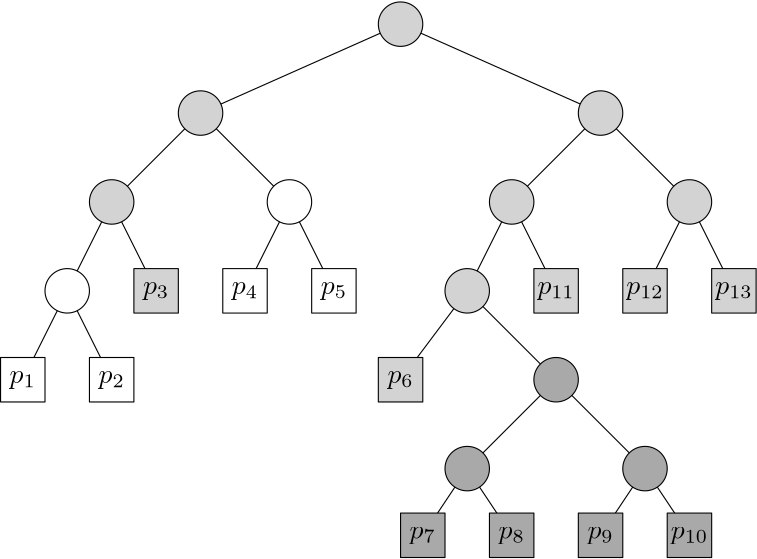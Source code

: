 <?xml version="1.0"?>
<!DOCTYPE ipe SYSTEM "ipe.dtd">
<ipe version="70107" creator="Ipe 7.2.2">
<info created="D:20160621180400" modified="D:20160621184859"/>
<ipestyle name="basic">
<symbol name="arrow/arc(spx)">
<path stroke="sym-stroke" fill="sym-stroke" pen="sym-pen">
0 0 m
-1 0.333 l
-1 -0.333 l
h
</path>
</symbol>
<symbol name="arrow/farc(spx)">
<path stroke="sym-stroke" fill="white" pen="sym-pen">
0 0 m
-1 0.333 l
-1 -0.333 l
h
</path>
</symbol>
<symbol name="arrow/ptarc(spx)">
<path stroke="sym-stroke" fill="sym-stroke" pen="sym-pen">
0 0 m
-1 0.333 l
-0.8 0 l
-1 -0.333 l
h
</path>
</symbol>
<symbol name="arrow/fptarc(spx)">
<path stroke="sym-stroke" fill="white" pen="sym-pen">
0 0 m
-1 0.333 l
-0.8 0 l
-1 -0.333 l
h
</path>
</symbol>
<symbol name="mark/circle(sx)" transformations="translations">
<path fill="sym-stroke">
0.6 0 0 0.6 0 0 e
0.4 0 0 0.4 0 0 e
</path>
</symbol>
<symbol name="mark/disk(sx)" transformations="translations">
<path fill="sym-stroke">
0.6 0 0 0.6 0 0 e
</path>
</symbol>
<symbol name="mark/fdisk(sfx)" transformations="translations">
<group>
<path fill="sym-fill">
0.5 0 0 0.5 0 0 e
</path>
<path fill="sym-stroke" fillrule="eofill">
0.6 0 0 0.6 0 0 e
0.4 0 0 0.4 0 0 e
</path>
</group>
</symbol>
<symbol name="mark/box(sx)" transformations="translations">
<path fill="sym-stroke" fillrule="eofill">
-0.6 -0.6 m
0.6 -0.6 l
0.6 0.6 l
-0.6 0.6 l
h
-0.4 -0.4 m
0.4 -0.4 l
0.4 0.4 l
-0.4 0.4 l
h
</path>
</symbol>
<symbol name="mark/square(sx)" transformations="translations">
<path fill="sym-stroke">
-0.6 -0.6 m
0.6 -0.6 l
0.6 0.6 l
-0.6 0.6 l
h
</path>
</symbol>
<symbol name="mark/fsquare(sfx)" transformations="translations">
<group>
<path fill="sym-fill">
-0.5 -0.5 m
0.5 -0.5 l
0.5 0.5 l
-0.5 0.5 l
h
</path>
<path fill="sym-stroke" fillrule="eofill">
-0.6 -0.6 m
0.6 -0.6 l
0.6 0.6 l
-0.6 0.6 l
h
-0.4 -0.4 m
0.4 -0.4 l
0.4 0.4 l
-0.4 0.4 l
h
</path>
</group>
</symbol>
<symbol name="mark/cross(sx)" transformations="translations">
<group>
<path fill="sym-stroke">
-0.43 -0.57 m
0.57 0.43 l
0.43 0.57 l
-0.57 -0.43 l
h
</path>
<path fill="sym-stroke">
-0.43 0.57 m
0.57 -0.43 l
0.43 -0.57 l
-0.57 0.43 l
h
</path>
</group>
</symbol>
<symbol name="arrow/fnormal(spx)">
<path stroke="sym-stroke" fill="white" pen="sym-pen">
0 0 m
-1 0.333 l
-1 -0.333 l
h
</path>
</symbol>
<symbol name="arrow/pointed(spx)">
<path stroke="sym-stroke" fill="sym-stroke" pen="sym-pen">
0 0 m
-1 0.333 l
-0.8 0 l
-1 -0.333 l
h
</path>
</symbol>
<symbol name="arrow/fpointed(spx)">
<path stroke="sym-stroke" fill="white" pen="sym-pen">
0 0 m
-1 0.333 l
-0.8 0 l
-1 -0.333 l
h
</path>
</symbol>
<symbol name="arrow/linear(spx)">
<path stroke="sym-stroke" pen="sym-pen">
-1 0.333 m
0 0 l
-1 -0.333 l
</path>
</symbol>
<symbol name="arrow/fdouble(spx)">
<path stroke="sym-stroke" fill="white" pen="sym-pen">
0 0 m
-1 0.333 l
-1 -0.333 l
h
-1 0 m
-2 0.333 l
-2 -0.333 l
h
</path>
</symbol>
<symbol name="arrow/double(spx)">
<path stroke="sym-stroke" fill="sym-stroke" pen="sym-pen">
0 0 m
-1 0.333 l
-1 -0.333 l
h
-1 0 m
-2 0.333 l
-2 -0.333 l
h
</path>
</symbol>
<pen name="heavier" value="0.8"/>
<pen name="fat" value="1.2"/>
<pen name="ultrafat" value="2"/>
<symbolsize name="large" value="5"/>
<symbolsize name="small" value="2"/>
<symbolsize name="tiny" value="1.1"/>
<arrowsize name="large" value="10"/>
<arrowsize name="small" value="5"/>
<arrowsize name="tiny" value="3"/>
<color name="red" value="1 0 0"/>
<color name="green" value="0 1 0"/>
<color name="blue" value="0 0 1"/>
<color name="yellow" value="1 1 0"/>
<color name="orange" value="1 0.647 0"/>
<color name="gold" value="1 0.843 0"/>
<color name="purple" value="0.627 0.125 0.941"/>
<color name="gray" value="0.745"/>
<color name="brown" value="0.647 0.165 0.165"/>
<color name="navy" value="0 0 0.502"/>
<color name="pink" value="1 0.753 0.796"/>
<color name="seagreen" value="0.18 0.545 0.341"/>
<color name="turquoise" value="0.251 0.878 0.816"/>
<color name="violet" value="0.933 0.51 0.933"/>
<color name="darkblue" value="0 0 0.545"/>
<color name="darkcyan" value="0 0.545 0.545"/>
<color name="darkgray" value="0.663"/>
<color name="darkgreen" value="0 0.392 0"/>
<color name="darkmagenta" value="0.545 0 0.545"/>
<color name="darkorange" value="1 0.549 0"/>
<color name="darkred" value="0.545 0 0"/>
<color name="lightblue" value="0.678 0.847 0.902"/>
<color name="lightcyan" value="0.878 1 1"/>
<color name="lightgray" value="0.827"/>
<color name="lightgreen" value="0.565 0.933 0.565"/>
<color name="lightyellow" value="1 1 0.878"/>
<dashstyle name="dashed" value="[4] 0"/>
<dashstyle name="dotted" value="[1 3] 0"/>
<dashstyle name="dash dotted" value="[4 2 1 2] 0"/>
<dashstyle name="dash dot dotted" value="[4 2 1 2 1 2] 0"/>
<textsize name="large" value="\large"/>
<textsize name="Large" value="\Large"/>
<textsize name="LARGE" value="\LARGE"/>
<textsize name="huge" value="\huge"/>
<textsize name="Huge" value="\Huge"/>
<textsize name="small" value="\small"/>
<textsize name="footnote" value="\footnotesize"/>
<textsize name="tiny" value="\tiny"/>
<textstyle name="center" begin="\begin{center}" end="\end{center}"/>
<textstyle name="itemize" begin="\begin{itemize}" end="\end{itemize}"/>
<textstyle name="item" begin="\begin{itemize}\item{}" end="\end{itemize}"/>
<gridsize name="4 pts" value="4"/>
<gridsize name="8 pts (~3 mm)" value="8"/>
<gridsize name="16 pts (~6 mm)" value="16"/>
<gridsize name="32 pts (~12 mm)" value="32"/>
<gridsize name="10 pts (~3.5 mm)" value="10"/>
<gridsize name="20 pts (~7 mm)" value="20"/>
<gridsize name="14 pts (~5 mm)" value="14"/>
<gridsize name="28 pts (~10 mm)" value="28"/>
<gridsize name="56 pts (~20 mm)" value="56"/>
<anglesize name="90 deg" value="90"/>
<anglesize name="60 deg" value="60"/>
<anglesize name="45 deg" value="45"/>
<anglesize name="30 deg" value="30"/>
<anglesize name="22.5 deg" value="22.5"/>
<opacity name="10%" value="0.1"/>
<opacity name="30%" value="0.3"/>
<opacity name="50%" value="0.5"/>
<opacity name="75%" value="0.75"/>
<tiling name="falling" angle="-60" step="4" width="1"/>
<tiling name="rising" angle="30" step="4" width="1"/>
</ipestyle>
<page>
<layer name="alpha"/>
<view layers="alpha" active="alpha"/>
<path layer="alpha" matrix="1 0 0 1 56 240" stroke="black">
112 464 m
96 432 l
96 432 l
</path>
<path matrix="1 0 0 1 56 240" stroke="black">
112 464 m
128 432 l
</path>
<path matrix="1 0 0 1 8 240" stroke="black">
304 464 m
280 432 l
</path>
<path matrix="1 0 0 1 8 240" stroke="black">
304 464 m
336 432 l
</path>
<path matrix="1 0 0 1 16 240" stroke="black">
328 432 m
296 400 l
</path>
<path matrix="1 0 0 1 16 240" stroke="black">
328 432 m
360 400 l
</path>
<path matrix="1 0 0 1 16 240" stroke="black">
296 400 m
280 376 l
</path>
<path matrix="1 0 0 1 16 240" stroke="black">
296 400 m
312 376 l
</path>
<path matrix="1 0 0 1 16 240" stroke="black">
360 400 m
344 376 l
</path>
<path matrix="1 0 0 1 16 240" stroke="black">
360 400 m
376 376 l
</path>
<path matrix="1 0 0 1 -24 208" stroke="black" fill="white">
168 472 m
168 456 l
184 456 l
184 472 l
h
</path>
<path matrix="1 0 0 1 8 208" stroke="black" fill="white">
168 472 m
168 456 l
184 456 l
184 472 l
h
</path>
<path matrix="1 0 0 1 112 208" stroke="black" fill="lightgray">
168 472 m
168 456 l
184 456 l
184 472 l
h
</path>
<path matrix="1 0 0 1 120 152" stroke="black" fill="darkgray">
168 472 m
168 456 l
184 456 l
184 472 l
h
</path>
<path matrix="1 0 0 1 152 152" stroke="black" fill="darkgray">
168 472 m
168 456 l
184 456 l
184 472 l
h
</path>
<path matrix="1 0 0 1 184 152" stroke="black" fill="darkgray">
168 472 m
168 456 l
184 456 l
184 472 l
h
</path>
<path matrix="1 0 0 1 216 152" stroke="black" fill="darkgray">
168 472 m
168 456 l
184 456 l
184 472 l
h
</path>
<path matrix="1 0 0 1 -136 -88" stroke="black" fill="darkgray">
8 0 0 8 480 760 e
</path>
<path matrix="1 0 0 1 -168 -120" stroke="black" fill="darkgray">
8 0 0 8 480 760 e
</path>
<path matrix="1 0 0 1 -104 -120" stroke="black" fill="darkgray">
8 0 0 8 480 760 e
</path>
<text matrix="1 0 0 1 56 240" transformations="translations" pos="96 432" stroke="black" type="label" width="9.482" height="4.297" depth="1.93" halign="center" valign="center">$p_1$</text>
<text matrix="1 0 0 1 88 240" transformations="translations" pos="96 432" stroke="black" type="label" width="9.482" height="4.297" depth="1.93" halign="center" valign="center">$p_2$</text>
<text matrix="1 0 0 1 192 240" transformations="translations" pos="96 432" stroke="black" type="label" width="9.482" height="4.297" depth="1.93" halign="center" valign="center">$p_6$</text>
<text matrix="1 0 0 1 200 184" transformations="translations" pos="96 432" stroke="black" type="label" width="9.482" height="4.297" depth="1.93" halign="center" valign="center">$p_7$</text>
<text matrix="1 0 0 1 232 184" transformations="translations" pos="96 432" stroke="black" type="label" width="9.482" height="4.297" depth="1.93" halign="center" valign="center">$p_8$</text>
<text matrix="1 0 0 1 264 184" transformations="translations" pos="96 432" stroke="black" type="label" width="9.482" height="4.297" depth="1.93" halign="center" valign="center">$p_9$</text>
<text matrix="1 0 0 1 296 184" transformations="translations" pos="96 432" stroke="black" type="label" width="13.453" height="4.297" depth="1.93" halign="center" valign="center">$p_{10}$</text>
<path stroke="black">
288 800 m
216 768 l
216 768 l
</path>
<path stroke="black">
288 800 m
360 768 l
</path>
<path stroke="black">
360 768 m
328 736 l
328 736 l
</path>
<path stroke="black">
360 768 m
392 736 l
</path>
<path stroke="black">
216 768 m
184 736 l
</path>
<path stroke="black">
216 768 m
248 736 l
</path>
<path stroke="black">
184 736 m
168 704 l
</path>
<path stroke="black">
184 736 m
200 704 l
</path>
<path stroke="black">
248 736 m
232 704 l
</path>
<path stroke="black">
248 736 m
264 704 l
</path>
<path stroke="black">
328 736 m
312 704 l
</path>
<path stroke="black">
328 736 m
344 704 l
</path>
<path stroke="black">
392 736 m
376 704 l
</path>
<path stroke="black">
392 736 m
408 704 l
</path>
<path matrix="1 0 0 1 24 240" stroke="black" fill="lightgray">
168 472 m
168 456 l
184 456 l
184 472 l
h
</path>
<path matrix="1 0 0 1 56 240" stroke="black" fill="white">
168 472 m
168 456 l
184 456 l
184 472 l
h
</path>
<path matrix="1 0 0 1 88 240" stroke="black" fill="white">
168 472 m
168 456 l
184 456 l
184 472 l
h
</path>
<path matrix="1 0 0 1 168 240" stroke="black" fill="lightgray">
168 472 m
168 456 l
184 456 l
184 472 l
h
</path>
<path matrix="1 0 0 1 200 240" stroke="black" fill="lightgray">
168 472 m
168 456 l
184 456 l
184 472 l
h
</path>
<path matrix="1 0 0 1 232 240" stroke="black" fill="lightgray">
168 472 m
168 456 l
184 456 l
184 472 l
h
</path>
<path matrix="1 0 0 1 -192 40" stroke="black" fill="lightgray">
8 0 0 8 480 760 e
</path>
<path matrix="1 0 0 1 -264 8" stroke="black" fill="lightgray">
8 0 0 8 480 760 e
</path>
<path matrix="1 0 0 1 -120 8" stroke="black" fill="lightgray">
8 0 0 8 480 760 e
</path>
<path matrix="1 0 0 1 -296 -24" stroke="black" fill="lightgray">
8 0 0 8 480 760 e
</path>
<path matrix="1 0 0 1 -232 -24" stroke="black" fill="1">
8 0 0 8 480 760 e
</path>
<path matrix="1 0 0 1 -152 -24" stroke="black" fill="lightgray">
8 0 0 8 480 760 e
</path>
<path matrix="1 0 0 1 -88 -24" stroke="black" fill="lightgray">
8 0 0 8 480 760 e
</path>
<path matrix="1 0 0 1 -168 -56" stroke="black" fill="lightgray">
8 0 0 8 480 760 e
</path>
<path matrix="1 0 0 1 -312 -56" stroke="black" fill="1">
8 0 0 8 480 760 e
</path>
<text matrix="1 0 0 1 104 272" transformations="translations" pos="96 432" stroke="black" type="label" width="9.482" height="4.297" depth="1.93" halign="center" valign="center">$p_3$</text>
<text matrix="1 0 0 1 136 272" transformations="translations" pos="96 432" stroke="black" type="label" width="9.482" height="4.297" depth="1.93" halign="center" valign="center">$p_4$</text>
<text matrix="1 0 0 1 168 272" transformations="translations" pos="96 432" stroke="black" type="label" width="9.482" height="4.297" depth="1.93" halign="center" valign="center">$p_5$</text>
<text matrix="1 0 0 1 248 272" transformations="translations" pos="96 432" stroke="black" type="label" width="13.453" height="4.297" depth="1.93" halign="center" valign="center">$p_{11}$</text>
<text matrix="1 0 0 1 280 272" transformations="translations" pos="96 432" stroke="black" type="label" width="13.453" height="4.297" depth="1.93" halign="center" valign="center">$p_{12}$</text>
<text matrix="1 0 0 1 312 272" transformations="translations" pos="96 432" stroke="black" type="label" width="13.453" height="4.297" depth="1.93" halign="center" valign="center">$p_{13}$</text>
</page>
</ipe>
